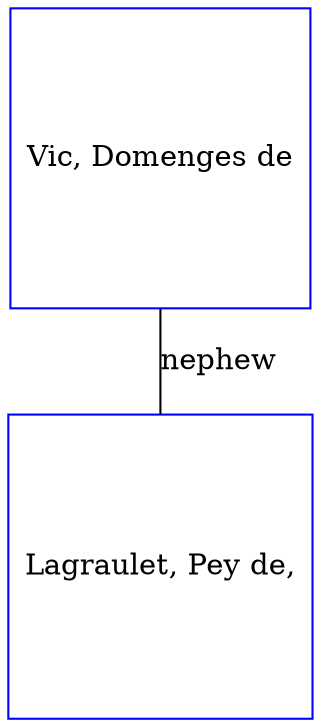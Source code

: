 digraph D {
    edge [dir=none];    node [shape=box];    "003865"   [label="Vic, Domenges de", shape=box, regular=1, color="blue"] ;
"003864"   [label="Lagraulet, Pey de,", shape=box, regular=1, color="blue"] ;
003865->003864 [label="nephew", arrowsize=0.0]; 
}